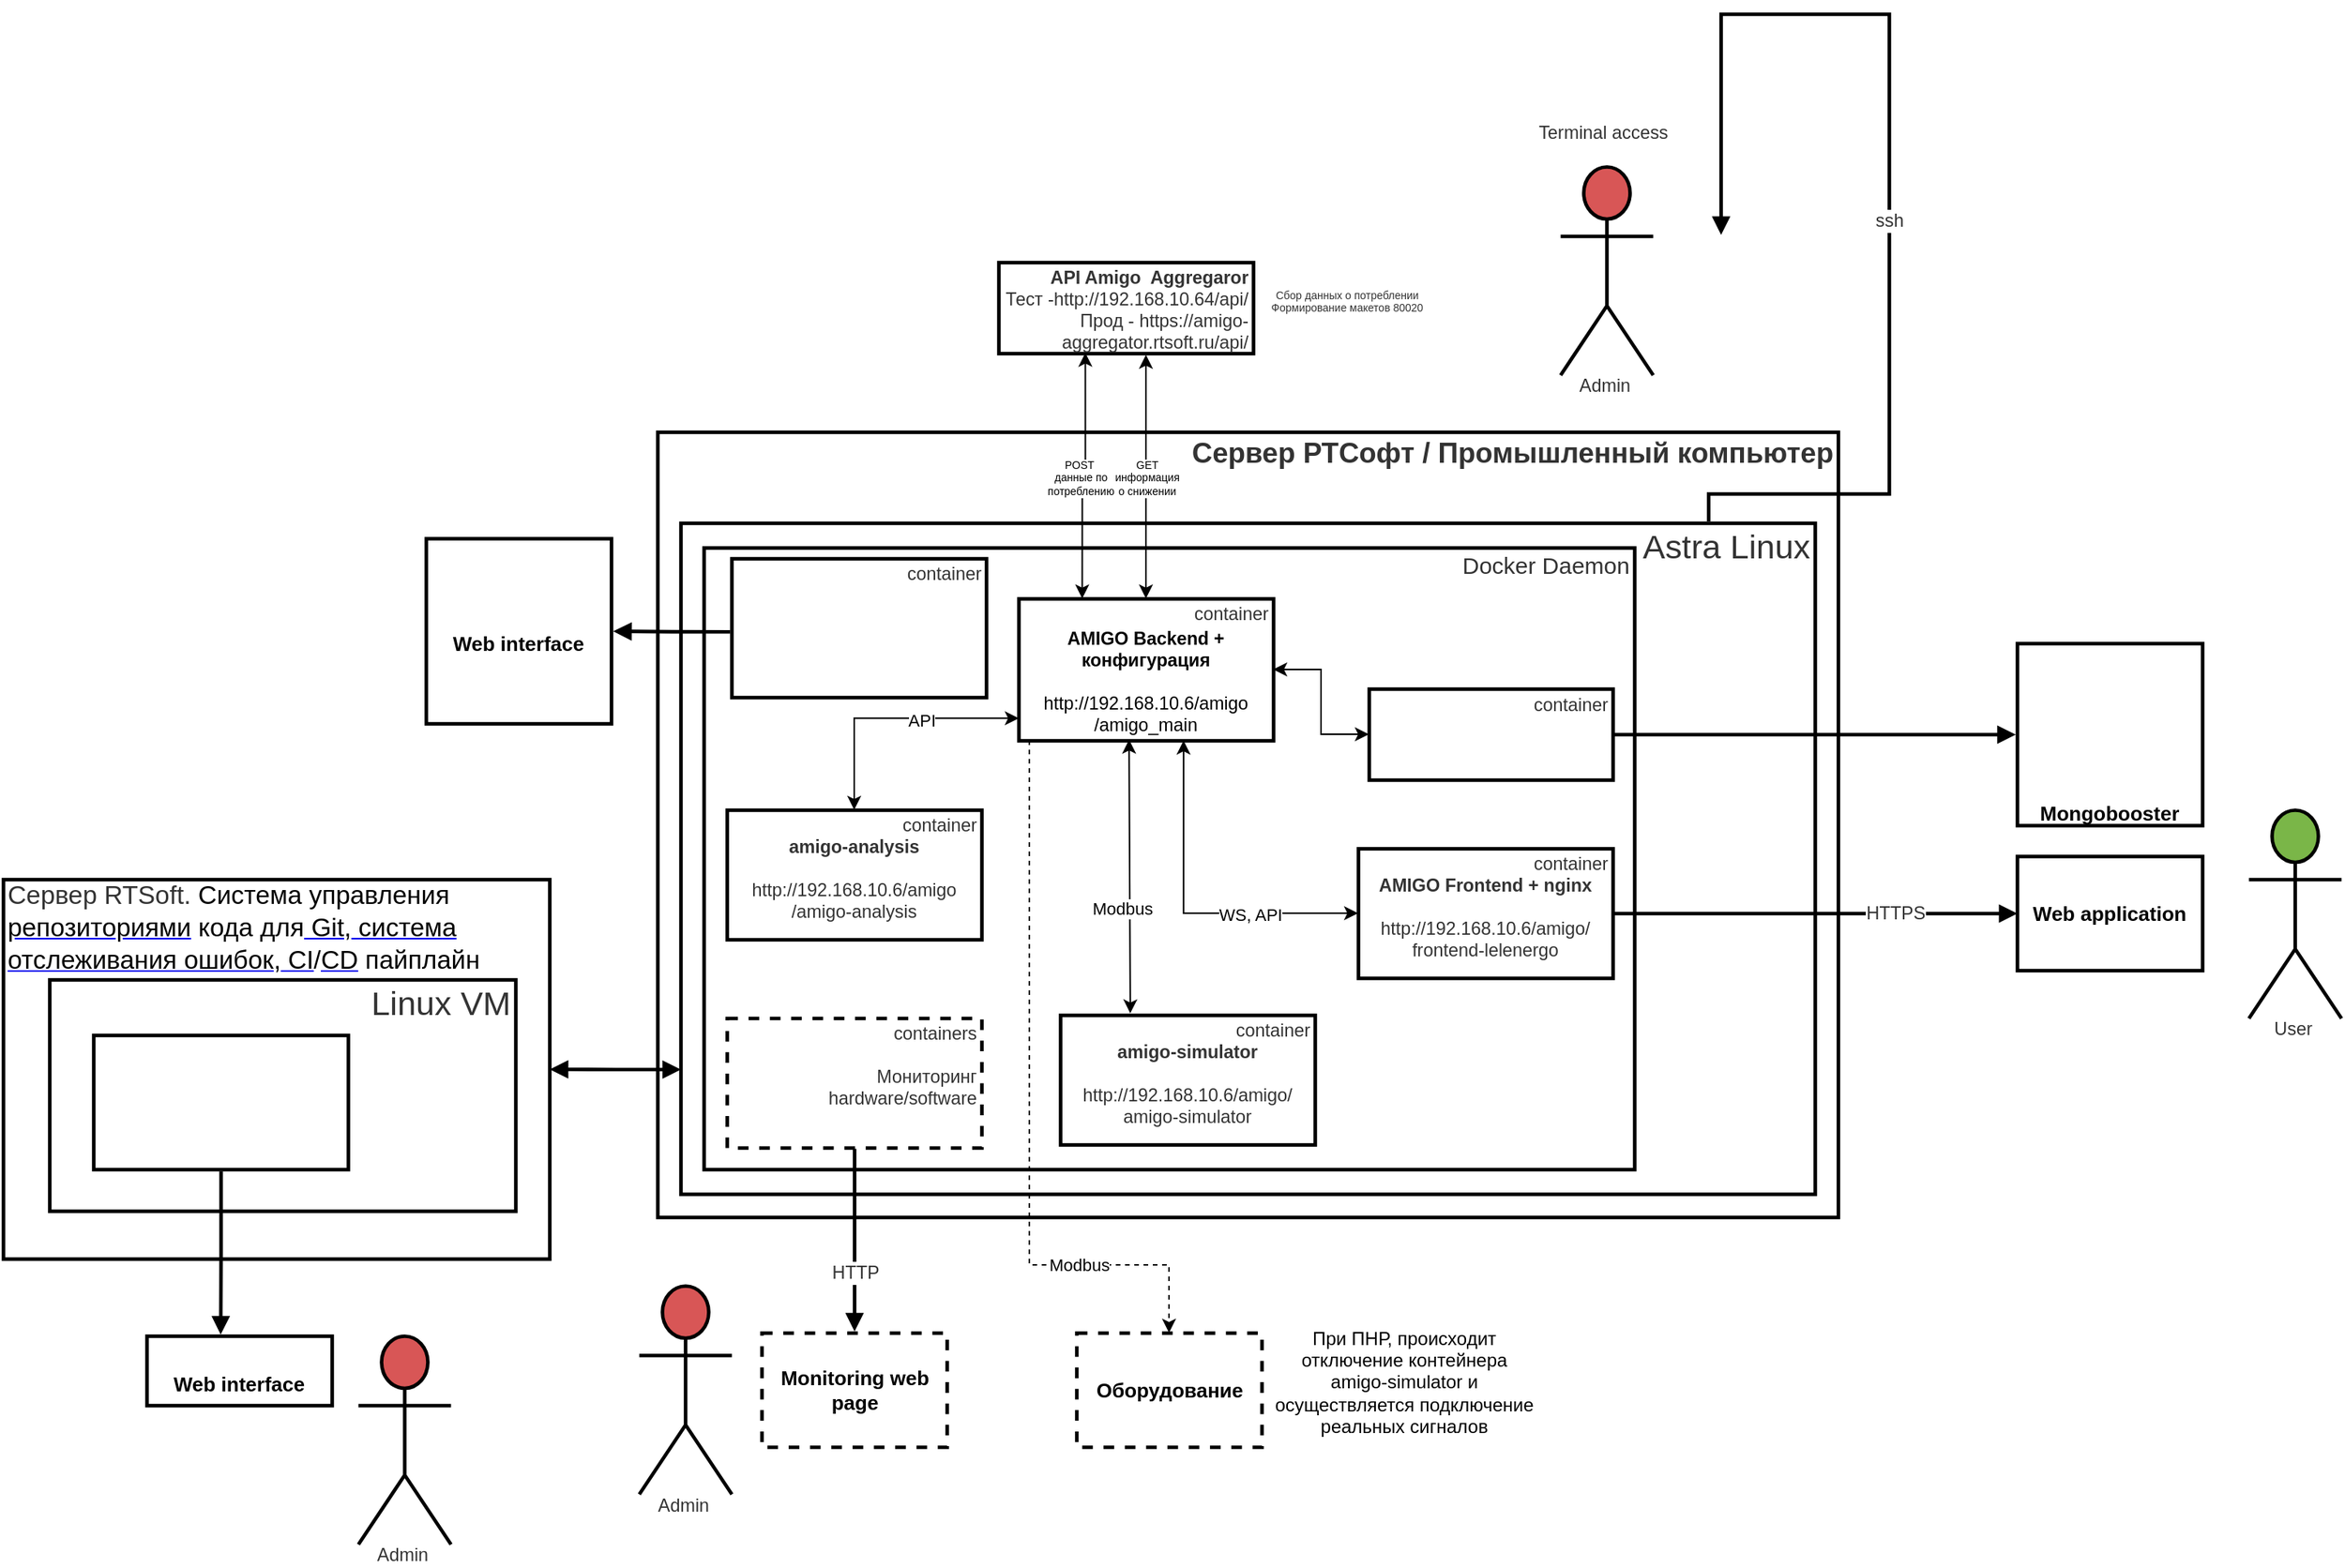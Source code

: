 <mxfile version="21.6.3" type="github">
  <diagram name="Page-1" id="cbzBaKyIph1Sbvg5qICK">
    <mxGraphModel dx="3774" dy="992" grid="1" gridSize="10" guides="1" tooltips="1" connect="1" arrows="1" fold="1" page="1" pageScale="1" pageWidth="850" pageHeight="1100" math="0" shadow="0">
      <root>
        <mxCell id="0" />
        <mxCell id="1" parent="0" />
        <mxCell id="uTGGyNdRmKgwHeYQayd5-1" value="&lt;div style=&quot;display: flex; justify-content: flex-start; text-align: left; align-items: baseline; font-size: 0; line-height: 1.25;margin-top: -2px;&quot;&gt;&lt;span&gt;&lt;span style=&quot;font-size:16.7px;color:#333333;&quot;&gt;Сервер RTSoft. &lt;/span&gt;&lt;span style=&quot;font-size:16.7px;color:#000000;&quot;&gt;&lt;span style=&quot;font-size:16.7px;color:#000000;&quot;&gt;Система управления&lt;/span&gt;&lt;a href=&quot;https://ru.wikipedia.org/wiki/%D0%A0%D0%B5%D0%BF%D0%BE%D0%B7%D0%B8%D1%82%D0%BE%D1%80%D0%B8%D0%B9&quot;&gt;&lt;span style=&quot;font-size:16.7px;color:#000000;&quot;&gt; репозиториями&lt;/span&gt;&lt;/a&gt;&lt;span style=&quot;font-size:16.7px;color:#000000;&quot;&gt; кода для&lt;/span&gt;&lt;a href=&quot;https://ru.wikipedia.org/wiki/Git&quot;&gt;&lt;span style=&quot;font-size:16.7px;color:#000000;&quot;&gt; Git&lt;/span&gt;&lt;/a&gt;&lt;span style=&quot;font-size:16.7px;color:#000000;&quot;&gt;,&lt;/span&gt;&lt;a href=&quot;https://ru.wikipedia.org/wiki/%D0%A1%D0%B8%D1%81%D1%82%D0%B5%D0%BC%D0%B0_%D0%BE%D1%82%D1%81%D0%BB%D0%B5%D0%B6%D0%B8%D0%B2%D0%B0%D0%BD%D0%B8%D1%8F_%D0%BE%D1%88%D0%B8%D0%B1%D0%BE%D0%BA&quot;&gt;&lt;span style=&quot;font-size:16.7px;color:#000000;&quot;&gt; систем&lt;/span&gt;&lt;/a&gt;&lt;a href=&quot;https://ru.wikipedia.org/wiki/%D0%A1%D0%B8%D1%81%D1%82%D0%B5%D0%BC%D0%B0_%D0%BE%D1%82%D1%81%D0%BB%D0%B5%D0%B6%D0%B8%D0%B2%D0%B0%D0%BD%D0%B8%D1%8F_%D0%BE%D1%88%D0%B8%D0%B1%D0%BE%D0%BA&quot;&gt;&lt;span style=&quot;font-size:16.7px;color:#000000;&quot;&gt;а&lt;/span&gt;&lt;/a&gt;&lt;a href=&quot;https://ru.wikipedia.org/wiki/%D0%A1%D0%B8%D1%81%D1%82%D0%B5%D0%BC%D0%B0_%D0%BE%D1%82%D1%81%D0%BB%D0%B5%D0%B6%D0%B8%D0%B2%D0%B0%D0%BD%D0%B8%D1%8F_%D0%BE%D1%88%D0%B8%D0%B1%D0%BE%D0%BA&quot;&gt;&lt;span style=&quot;font-size:16.7px;color:#000000;&quot;&gt; отслеживания ошибок&lt;/span&gt;&lt;/a&gt;&lt;span style=&quot;font-size:16.7px;color:#000000;&quot;&gt;,&lt;/span&gt;&lt;a href=&quot;https://ru.wikipedia.org/wiki/%D0%9D%D0%B5%D0%BF%D1%80%D0%B5%D1%80%D1%8B%D0%B2%D0%BD%D0%B0%D1%8F_%D0%B8%D0%BD%D1%82%D0%B5%D0%B3%D1%80%D0%B0%D1%86%D0%B8%D1%8F&quot;&gt;&lt;span style=&quot;font-size:16.7px;color:#000000;&quot;&gt; CI&lt;/span&gt;&lt;/a&gt;&lt;span style=&quot;font-size:16.7px;color:#000000;&quot;&gt;/&lt;/span&gt;&lt;a href=&quot;https://ru.wikipedia.org/wiki/%D0%9D%D0%B5%D0%BF%D1%80%D0%B5%D1%80%D1%8B%D0%B2%D0%BD%D0%B0%D1%8F_%D0%B4%D0%BE%D1%81%D1%82%D0%B0%D0%B2%D0%BA%D0%B0&quot;&gt;&lt;span style=&quot;font-size:16.7px;color:#000000;&quot;&gt;CD&lt;/span&gt;&lt;/a&gt; пайплайн&lt;/span&gt;&lt;/span&gt;&lt;/div&gt;" style="html=1;overflow=block;blockSpacing=1;whiteSpace=wrap;fontSize=13;spacing=3.8;verticalAlign=top;strokeOpacity=100;fillOpacity=100;fillColor=#ffffff;strokeWidth=2.3;lucidId=wxG7bDNwmzTm;" vertex="1" parent="1">
          <mxGeometry x="-1015" y="630" width="354" height="246" as="geometry" />
        </mxCell>
        <mxCell id="uTGGyNdRmKgwHeYQayd5-2" value="Linux VM" style="html=1;overflow=block;blockSpacing=1;whiteSpace=wrap;fontSize=21.7;fontColor=#333333;align=right;spacing=3.8;verticalAlign=top;strokeOpacity=100;fillOpacity=100;fillColor=#ffffff;strokeWidth=2.3;lucidId=VwG7SJPnVazq;" vertex="1" parent="1">
          <mxGeometry x="-985" y="695" width="302" height="150" as="geometry" />
        </mxCell>
        <mxCell id="uTGGyNdRmKgwHeYQayd5-3" value="&lt;b&gt;Сервер РТСофт / Промышленный компьютер&lt;/b&gt;" style="html=1;overflow=block;blockSpacing=1;whiteSpace=wrap;fontSize=18.3;fontColor=#333333;align=right;spacing=3.8;verticalAlign=top;strokeOpacity=100;fillOpacity=100;fillColor=#ffffff;strokeWidth=2.3;lucidId=NWNsLQBkYInX;" vertex="1" parent="1">
          <mxGeometry x="-591" y="340" width="765" height="509" as="geometry" />
        </mxCell>
        <mxCell id="uTGGyNdRmKgwHeYQayd5-4" value="Astra Linux" style="html=1;overflow=block;blockSpacing=1;whiteSpace=wrap;fontSize=21.7;fontColor=#333333;align=right;spacing=3.8;verticalAlign=top;strokeOpacity=100;fillOpacity=100;fillColor=#ffffff;strokeWidth=2.3;lucidId=dXNsU.M60c~a;" vertex="1" parent="1">
          <mxGeometry x="-576" y="399" width="735" height="435" as="geometry" />
        </mxCell>
        <mxCell id="uTGGyNdRmKgwHeYQayd5-6" value="Docker Daemon" style="html=1;overflow=block;blockSpacing=1;whiteSpace=wrap;fontSize=15;fontColor=#333333;align=right;spacing=3.8;verticalAlign=top;strokeOpacity=100;fillOpacity=100;fillColor=#ffffff;strokeWidth=2.3;lucidId=bYNsBepRkyOs;" vertex="1" parent="1">
          <mxGeometry x="-561" y="415" width="603" height="403" as="geometry" />
        </mxCell>
        <mxCell id="uTGGyNdRmKgwHeYQayd5-7" value="" style="html=1;overflow=block;blockSpacing=1;whiteSpace=wrap;shape=image;fontSize=13;spacing=0;strokeColor=none;strokeOpacity=100;strokeWidth=0;image=https://images.app.lucidchart.com/images/1ac84bc6-f7e9-4e8e-999f-66368d8fee9f/content;imageAspect=0;lucidId=xYNs_tCioq9I;" vertex="1" parent="1">
          <mxGeometry x="-58" y="435" width="94" height="24" as="geometry" />
        </mxCell>
        <mxCell id="uTGGyNdRmKgwHeYQayd5-73" style="edgeStyle=orthogonalEdgeStyle;rounded=0;orthogonalLoop=1;jettySize=auto;html=1;entryX=0.648;entryY=1.001;entryDx=0;entryDy=0;startArrow=classic;startFill=1;entryPerimeter=0;" edge="1" parent="1" source="uTGGyNdRmKgwHeYQayd5-8" target="uTGGyNdRmKgwHeYQayd5-67">
          <mxGeometry relative="1" as="geometry">
            <Array as="points">
              <mxPoint x="-250" y="652" />
            </Array>
          </mxGeometry>
        </mxCell>
        <mxCell id="uTGGyNdRmKgwHeYQayd5-74" value="WS, API" style="edgeLabel;html=1;align=center;verticalAlign=middle;resizable=0;points=[];" vertex="1" connectable="0" parent="uTGGyNdRmKgwHeYQayd5-73">
          <mxGeometry x="0.002" y="-2" relative="1" as="geometry">
            <mxPoint x="42" y="3" as="offset" />
          </mxGeometry>
        </mxCell>
        <mxCell id="uTGGyNdRmKgwHeYQayd5-8" value="container&lt;br&gt;&lt;div style=&quot;text-align: center;&quot;&gt;&lt;span style=&quot;background-color: initial;&quot;&gt;&lt;b&gt;AMIGO Frontend + nginx&lt;/b&gt;&lt;/span&gt;&lt;/div&gt;&lt;div style=&quot;text-align: center;&quot;&gt;&lt;span style=&quot;background-color: initial;&quot;&gt;&lt;br&gt;&lt;/span&gt;&lt;/div&gt;&lt;div style=&quot;text-align: center;&quot;&gt;&lt;span style=&quot;background-color: initial;&quot;&gt;http://192.168.10.6/amigo/&lt;/span&gt;&lt;/div&gt;&lt;div style=&quot;text-align: center;&quot;&gt;&lt;span style=&quot;background-color: initial;&quot;&gt;frontend-lelenergo&lt;br&gt;&lt;/span&gt;&lt;/div&gt;" style="html=1;overflow=block;blockSpacing=1;whiteSpace=wrap;fontSize=11.7;fontColor=#333333;align=right;spacing=3.8;verticalAlign=top;strokeOpacity=100;fillOpacity=100;fillColor=#ffffff;strokeWidth=2.3;lucidId=.ZNsZsHuAFoC;" vertex="1" parent="1">
          <mxGeometry x="-137" y="610" width="165" height="84" as="geometry" />
        </mxCell>
        <mxCell id="uTGGyNdRmKgwHeYQayd5-10" value="containers&lt;br&gt;&lt;br&gt;Мониторинг hardware/software" style="html=1;overflow=block;blockSpacing=1;whiteSpace=wrap;fontSize=11.7;fontColor=#333333;align=right;spacing=3.8;verticalAlign=top;strokeOpacity=100;fillOpacity=100;fillColor=#ffffff;strokeWidth=2.3;lucidId=F0Nsuqpqv4tn;dashed=1;" vertex="1" parent="1">
          <mxGeometry x="-546" y="720" width="165" height="84" as="geometry" />
        </mxCell>
        <mxCell id="uTGGyNdRmKgwHeYQayd5-17" value="" style="html=1;jettySize=18;whiteSpace=wrap;fontSize=13;strokeOpacity=100;strokeWidth=2.3;rounded=1;arcSize=0;edgeStyle=orthogonalEdgeStyle;startArrow=none;endArrow=block;endFill=1;exitX=1;exitY=0.5;entryX=0;entryY=0.5;lucidId=BiOsZtZsSBIk;exitDx=0;exitDy=0;entryDx=0;entryDy=0;" edge="1" parent="1" source="uTGGyNdRmKgwHeYQayd5-8" target="uTGGyNdRmKgwHeYQayd5-19">
          <mxGeometry width="100" height="100" relative="1" as="geometry">
            <Array as="points" />
          </mxGeometry>
        </mxCell>
        <mxCell id="uTGGyNdRmKgwHeYQayd5-18" value="HTTPS" style="text;html=1;resizable=0;labelBackgroundColor=default;align=center;verticalAlign=middle;fontColor=#333333;fontSize=11.7;" vertex="1" parent="uTGGyNdRmKgwHeYQayd5-17">
          <mxGeometry x="0.397" relative="1" as="geometry" />
        </mxCell>
        <mxCell id="uTGGyNdRmKgwHeYQayd5-19" value="Web application" style="html=1;overflow=block;blockSpacing=1;align=center;whiteSpace=wrap;fontSize=13;fontStyle=1;spacing=0;strokeOpacity=100;fillOpacity=100;fillColor=#ffffff;strokeWidth=2.3;" vertex="1" parent="1">
          <mxGeometry x="290" y="615" width="120" height="74" as="geometry" />
        </mxCell>
        <mxCell id="uTGGyNdRmKgwHeYQayd5-20" value="User" style="html=1;overflow=block;blockSpacing=1;shape=umlActor;labelPosition=center;verticalLabelPosition=bottom;verticalAlign=top;whiteSpace=nowrap;fontSize=11.7;fontColor=#333333;align=center;spacing=0;strokeOpacity=100;fillOpacity=100;fillColor=#7ab648;strokeWidth=2.3;lucidId=UiOsMToCahsF;" vertex="1" parent="1">
          <mxGeometry x="440" y="585" width="60" height="135" as="geometry" />
        </mxCell>
        <mxCell id="uTGGyNdRmKgwHeYQayd5-21" value="" style="html=1;overflow=block;blockSpacing=1;whiteSpace=wrap;shape=image;fontSize=13;spacing=0;strokeColor=none;strokeOpacity=100;strokeWidth=0;image=https://images.app.lucidchart.com/images/5260f441-3e52-4a52-882c-b87c9dda6873/content;imageAspect=0;lucidId=BjOsG8vt3Nzm;" vertex="1" parent="1">
          <mxGeometry x="-540" y="731" width="60" height="62" as="geometry" />
        </mxCell>
        <mxCell id="uTGGyNdRmKgwHeYQayd5-23" value="Monitoring web page" style="html=1;overflow=block;blockSpacing=1;align=center;whiteSpace=wrap;fontSize=13;fontStyle=1;spacing=0;strokeOpacity=100;fillOpacity=100;fillColor=#ffffff;strokeWidth=2.3;dashed=1;" vertex="1" parent="1">
          <mxGeometry x="-523.5" y="924" width="120" height="74" as="geometry" />
        </mxCell>
        <mxCell id="uTGGyNdRmKgwHeYQayd5-24" value="" style="html=1;jettySize=18;whiteSpace=wrap;fontSize=13;strokeOpacity=100;strokeWidth=2.3;rounded=1;arcSize=0;edgeStyle=orthogonalEdgeStyle;startArrow=none;endArrow=block;endFill=1;exitX=0.5;exitY=1.006;exitPerimeter=0;entryX=0.5;entryY=-0.015;entryPerimeter=0;lucidId=BkOsrwavDdbZ;" edge="1" parent="1" source="uTGGyNdRmKgwHeYQayd5-10" target="uTGGyNdRmKgwHeYQayd5-23">
          <mxGeometry width="100" height="100" relative="1" as="geometry">
            <Array as="points" />
          </mxGeometry>
        </mxCell>
        <mxCell id="uTGGyNdRmKgwHeYQayd5-25" value="HTTP" style="text;html=1;resizable=0;labelBackgroundColor=default;align=center;verticalAlign=middle;fontColor=#333333;fontSize=11.7;" vertex="1" parent="uTGGyNdRmKgwHeYQayd5-24">
          <mxGeometry x="0.364" relative="1" as="geometry" />
        </mxCell>
        <mxCell id="uTGGyNdRmKgwHeYQayd5-31" value="Admin" style="html=1;overflow=block;blockSpacing=1;shape=umlActor;labelPosition=center;verticalLabelPosition=bottom;verticalAlign=top;whiteSpace=nowrap;fontSize=11.7;fontColor=#333333;align=center;spacing=0;strokeOpacity=100;fillOpacity=100;fillColor=#d85656;strokeWidth=2.3;lucidId=bmOscdkiTe4P;" vertex="1" parent="1">
          <mxGeometry x="-603" y="893.5" width="60" height="135" as="geometry" />
        </mxCell>
        <mxCell id="uTGGyNdRmKgwHeYQayd5-40" value="container" style="html=1;overflow=block;blockSpacing=1;whiteSpace=wrap;fontSize=11.7;fontColor=#333333;align=right;spacing=3.8;verticalAlign=top;strokeOpacity=100;fillOpacity=100;fillColor=#ffffff;strokeWidth=2.3;lucidId=B7OsxOQhl9m6;" vertex="1" parent="1">
          <mxGeometry x="-543" y="422" width="165" height="90" as="geometry" />
        </mxCell>
        <mxCell id="uTGGyNdRmKgwHeYQayd5-41" value="" style="html=1;overflow=block;blockSpacing=1;whiteSpace=wrap;shape=image;fontSize=13;spacing=0;strokeColor=none;strokeOpacity=100;strokeWidth=0;image=https://images.app.lucidchart.com/images/7b588eef-c84f-4ed8-bd65-80b832fb49fd/content;imageAspect=0;lucidId=x7Osxaa~HEvV;" vertex="1" parent="1">
          <mxGeometry x="-526" y="448" width="95" height="44" as="geometry" />
        </mxCell>
        <mxCell id="uTGGyNdRmKgwHeYQayd5-42" value="Admin" style="html=1;overflow=block;blockSpacing=1;shape=umlActor;labelPosition=center;verticalLabelPosition=bottom;verticalAlign=top;whiteSpace=nowrap;fontSize=11.7;fontColor=#333333;align=center;spacing=0;strokeOpacity=100;fillOpacity=100;fillColor=#d85656;strokeWidth=2.3;lucidId=Y7OslW_Uk8zC;" vertex="1" parent="1">
          <mxGeometry x="-6" y="168" width="60" height="135" as="geometry" />
        </mxCell>
        <mxCell id="uTGGyNdRmKgwHeYQayd5-43" value="container" style="html=1;overflow=block;blockSpacing=1;whiteSpace=wrap;fontSize=11.7;fontColor=#333333;align=right;spacing=3.8;verticalAlign=top;strokeOpacity=100;fillOpacity=100;fillColor=#ffffff;strokeWidth=2.3;lucidId=h8OsGK1Ffm4r;" vertex="1" parent="1">
          <mxGeometry x="-130" y="506.5" width="158" height="59" as="geometry" />
        </mxCell>
        <mxCell id="uTGGyNdRmKgwHeYQayd5-44" value="" style="html=1;overflow=block;blockSpacing=1;whiteSpace=wrap;shape=image;fontSize=13;spacing=0;strokeColor=none;strokeOpacity=100;strokeWidth=0;image=https://images.app.lucidchart.com/images/1f459688-9b0b-442f-a2e4-e77a2d87ded0/content;imageAspect=0;lucidId=o8OsdDrnvUc.;" vertex="1" parent="1">
          <mxGeometry x="-127" y="516" width="100" height="38" as="geometry" />
        </mxCell>
        <mxCell id="uTGGyNdRmKgwHeYQayd5-45" value="&#xa;Web interface" style="html=1;overflow=block;blockSpacing=1;align=center;whiteSpace=wrap;fontSize=13;fontStyle=1;spacing=0;strokeOpacity=100;fillOpacity=100;fillColor=#ffffff;strokeWidth=2.3;" vertex="1" parent="1">
          <mxGeometry x="-741" y="409" width="120" height="120" as="geometry" />
        </mxCell>
        <mxCell id="uTGGyNdRmKgwHeYQayd5-46" value="" style="html=1;jettySize=18;whiteSpace=wrap;fontSize=13;strokeOpacity=100;strokeWidth=2.3;rounded=1;arcSize=0;edgeStyle=orthogonalEdgeStyle;startArrow=none;endArrow=block;endFill=1;exitX=-0.007;exitY=0.526;exitPerimeter=0;entryX=1.009;entryY=0.5;entryPerimeter=0;lucidId=O8OsRKfLMVOg;" edge="1" parent="1" source="uTGGyNdRmKgwHeYQayd5-40" target="uTGGyNdRmKgwHeYQayd5-45">
          <mxGeometry width="100" height="100" relative="1" as="geometry">
            <Array as="points" />
          </mxGeometry>
        </mxCell>
        <mxCell id="uTGGyNdRmKgwHeYQayd5-47" value="Mongobooster" style="html=1;overflow=block;blockSpacing=1;align=center;whiteSpace=wrap;fontSize=13;fontStyle=1;spacing=0;strokeOpacity=100;fillOpacity=100;fillColor=#ffffff;strokeWidth=2.3;verticalAlign=bottom;" vertex="1" parent="1">
          <mxGeometry x="290" y="477" width="120" height="118" as="geometry" />
        </mxCell>
        <mxCell id="uTGGyNdRmKgwHeYQayd5-48" value="" style="html=1;jettySize=18;whiteSpace=wrap;fontSize=13;strokeOpacity=100;strokeWidth=2.3;rounded=1;arcSize=0;edgeStyle=orthogonalEdgeStyle;startArrow=none;endArrow=block;endFill=1;exitX=1;exitY=0.5;entryX=-0.009;entryY=0.5;entryPerimeter=0;lucidId=48Os1mffZyvQ;exitDx=0;exitDy=0;" edge="1" parent="1" source="uTGGyNdRmKgwHeYQayd5-43" target="uTGGyNdRmKgwHeYQayd5-47">
          <mxGeometry width="100" height="100" relative="1" as="geometry">
            <Array as="points" />
          </mxGeometry>
        </mxCell>
        <mxCell id="uTGGyNdRmKgwHeYQayd5-49" value="" style="html=1;overflow=block;blockSpacing=1;whiteSpace=wrap;shape=image;fontSize=13;spacing=0;strokeColor=none;strokeOpacity=100;strokeWidth=0;image=https://images.app.lucidchart.com/images/c4f0a037-eaa7-4c69-a787-3872b605da51/content;imageAspect=0;lucidId=N9Os92izhEdo;" vertex="1" parent="1">
          <mxGeometry x="309" y="482" width="82" height="75" as="geometry" />
        </mxCell>
        <mxCell id="uTGGyNdRmKgwHeYQayd5-50" value="" style="html=1;overflow=block;blockSpacing=1;whiteSpace=wrap;shape=image;fontSize=13;spacing=0;strokeColor=none;strokeOpacity=100;strokeWidth=0;image=https://images.app.lucidchart.com/images/7b588eef-c84f-4ed8-bd65-80b832fb49fd/content;imageAspect=0;lucidId=09Oso.JJnyDl;" vertex="1" parent="1">
          <mxGeometry x="-728" y="422" width="95" height="44" as="geometry" />
        </mxCell>
        <mxCell id="uTGGyNdRmKgwHeYQayd5-51" value="" style="html=1;overflow=block;blockSpacing=1;whiteSpace=wrap;shape=image;fontSize=13;spacing=0;strokeColor=none;strokeOpacity=100;strokeWidth=0;image=https://images.app.lucidchart.com/images/bfa62034-4141-4b36-b26c-5c9ec3dd72a1/content;imageAspect=0;lucidId=G_OsyK_6VpMu;" vertex="1" parent="1">
          <mxGeometry x="64" y="212" width="68" height="68" as="geometry" />
        </mxCell>
        <mxCell id="uTGGyNdRmKgwHeYQayd5-52" value="" style="html=1;jettySize=18;whiteSpace=wrap;fontSize=13;strokeOpacity=100;strokeWidth=2.3;rounded=1;arcSize=0;edgeStyle=orthogonalEdgeStyle;startArrow=none;endArrow=block;endFill=1;exitX=0.906;exitY=-0.003;exitPerimeter=0;entryX=0.486;entryY=0;entryPerimeter=0;lucidId=S_OsrM-VQwkT;" edge="1" parent="1" source="uTGGyNdRmKgwHeYQayd5-4" target="uTGGyNdRmKgwHeYQayd5-51">
          <mxGeometry width="100" height="100" relative="1" as="geometry">
            <Array as="points">
              <mxPoint x="90" y="380" />
              <mxPoint x="207" y="380" />
              <mxPoint x="207" y="69" />
              <mxPoint x="98" y="69" />
            </Array>
          </mxGeometry>
        </mxCell>
        <mxCell id="uTGGyNdRmKgwHeYQayd5-53" value="ssh" style="text;html=1;resizable=0;labelBackgroundColor=default;align=center;verticalAlign=middle;fontColor=#333333;fontSize=11.7;" vertex="1" parent="uTGGyNdRmKgwHeYQayd5-52">
          <mxGeometry x="-0.105" relative="1" as="geometry" />
        </mxCell>
        <mxCell id="uTGGyNdRmKgwHeYQayd5-54" value="Terminal access" style="html=1;overflow=block;blockSpacing=1;whiteSpace=wrap;fontSize=11.7;fontColor=#333333;align=center;spacing=3.8;strokeOpacity=0;fillOpacity=0;fillColor=#ffffff;strokeWidth=2.3;lucidId=3_OsRgyrOZTw;" vertex="1" parent="1">
          <mxGeometry x="-68" y="123" width="180" height="45" as="geometry" />
        </mxCell>
        <mxCell id="uTGGyNdRmKgwHeYQayd5-57" value="" style="html=1;overflow=block;blockSpacing=1;whiteSpace=wrap;fontSize=13;align=right;spacing=3.8;verticalAlign=top;strokeOpacity=100;fillOpacity=100;fillColor=#ffffff;strokeWidth=2.3;lucidId=kvG7zU1Vbf7M;" vertex="1" parent="1">
          <mxGeometry x="-956.5" y="731" width="165" height="87" as="geometry" />
        </mxCell>
        <mxCell id="uTGGyNdRmKgwHeYQayd5-59" value="" style="html=1;overflow=block;blockSpacing=1;whiteSpace=wrap;shape=image;fontSize=13;spacing=0;strokeColor=none;strokeOpacity=100;strokeWidth=0;image=https://images.lucid.app/images/5f2dbfde-59ed-4124-9216-830f0c95cc7c/content;imageAspect=0;lucidId=yAG7tjvZQRl6;" vertex="1" parent="1">
          <mxGeometry x="-945.5" y="765" width="154" height="31" as="geometry" />
        </mxCell>
        <mxCell id="uTGGyNdRmKgwHeYQayd5-61" value="" style="html=1;jettySize=18;whiteSpace=wrap;fontSize=13;strokeOpacity=100;strokeWidth=2.3;rounded=1;arcSize=0;edgeStyle=orthogonalEdgeStyle;startArrow=block;startFill=1;endArrow=block;endFill=1;exitX=0;exitY=0.814;exitPerimeter=0;entryX=1;entryY=0.5;lucidId=7DG7rt3E.VyO;exitDx=0;exitDy=0;entryDx=0;entryDy=0;" edge="1" parent="1" source="uTGGyNdRmKgwHeYQayd5-4" target="uTGGyNdRmKgwHeYQayd5-1">
          <mxGeometry width="100" height="100" relative="1" as="geometry">
            <Array as="points" />
            <mxPoint x="-1.607" y="818.403" as="sourcePoint" />
          </mxGeometry>
        </mxCell>
        <mxCell id="uTGGyNdRmKgwHeYQayd5-62" value="&#xa;Web interface" style="html=1;overflow=block;blockSpacing=1;align=center;whiteSpace=wrap;fontSize=13;fontStyle=1;spacing=0;strokeOpacity=100;fillOpacity=100;fillColor=#ffffff;strokeWidth=2.3;" vertex="1" parent="1">
          <mxGeometry x="-922" y="926" width="120" height="45" as="geometry" />
        </mxCell>
        <mxCell id="uTGGyNdRmKgwHeYQayd5-64" value="" style="html=1;jettySize=18;whiteSpace=wrap;fontSize=13;strokeOpacity=100;strokeWidth=2.3;rounded=1;arcSize=0;edgeStyle=orthogonalEdgeStyle;startArrow=none;endArrow=block;endFill=1;exitX=0.5;exitY=1.013;exitPerimeter=0;entryX=0.398;entryY=-0.025;entryPerimeter=0;lucidId=_FG7gH6jn6ZU;" edge="1" parent="1" source="uTGGyNdRmKgwHeYQayd5-57" target="uTGGyNdRmKgwHeYQayd5-62">
          <mxGeometry width="100" height="100" relative="1" as="geometry">
            <Array as="points" />
          </mxGeometry>
        </mxCell>
        <mxCell id="uTGGyNdRmKgwHeYQayd5-66" value="Admin" style="html=1;overflow=block;blockSpacing=1;shape=umlActor;labelPosition=center;verticalLabelPosition=bottom;verticalAlign=top;whiteSpace=nowrap;fontSize=11.7;fontColor=#333333;align=center;spacing=0;strokeOpacity=100;fillOpacity=100;fillColor=#d85656;strokeWidth=2.3;lucidId=XOG7.xyotTMy;" vertex="1" parent="1">
          <mxGeometry x="-785" y="926" width="60" height="135" as="geometry" />
        </mxCell>
        <mxCell id="uTGGyNdRmKgwHeYQayd5-72" style="edgeStyle=orthogonalEdgeStyle;rounded=0;orthogonalLoop=1;jettySize=auto;html=1;entryX=0;entryY=0.5;entryDx=0;entryDy=0;startArrow=classic;startFill=1;" edge="1" parent="1" source="uTGGyNdRmKgwHeYQayd5-67" target="uTGGyNdRmKgwHeYQayd5-43">
          <mxGeometry relative="1" as="geometry" />
        </mxCell>
        <mxCell id="uTGGyNdRmKgwHeYQayd5-80" style="edgeStyle=orthogonalEdgeStyle;rounded=0;orthogonalLoop=1;jettySize=auto;html=1;entryX=0.5;entryY=0;entryDx=0;entryDy=0;dashed=1;" edge="1" parent="1" source="uTGGyNdRmKgwHeYQayd5-67" target="uTGGyNdRmKgwHeYQayd5-79">
          <mxGeometry relative="1" as="geometry">
            <Array as="points">
              <mxPoint x="-350" y="880" />
              <mxPoint x="-259" y="880" />
            </Array>
          </mxGeometry>
        </mxCell>
        <mxCell id="uTGGyNdRmKgwHeYQayd5-81" value="Modbus" style="edgeLabel;html=1;align=center;verticalAlign=middle;resizable=0;points=[];" vertex="1" connectable="0" parent="uTGGyNdRmKgwHeYQayd5-80">
          <mxGeometry x="0.569" relative="1" as="geometry">
            <mxPoint as="offset" />
          </mxGeometry>
        </mxCell>
        <mxCell id="uTGGyNdRmKgwHeYQayd5-95" style="edgeStyle=orthogonalEdgeStyle;rounded=0;orthogonalLoop=1;jettySize=auto;html=1;entryX=0.579;entryY=1.017;entryDx=0;entryDy=0;entryPerimeter=0;startArrow=classic;startFill=1;" edge="1" parent="1" source="uTGGyNdRmKgwHeYQayd5-67" target="uTGGyNdRmKgwHeYQayd5-89">
          <mxGeometry relative="1" as="geometry" />
        </mxCell>
        <mxCell id="uTGGyNdRmKgwHeYQayd5-97" value="GET&lt;br style=&quot;border-color: var(--border-color); font-size: 7px;&quot;&gt;&lt;span style=&quot;font-size: 7px;&quot;&gt;информация&lt;/span&gt;&lt;br style=&quot;border-color: var(--border-color); font-size: 7px;&quot;&gt;&lt;span style=&quot;font-size: 7px;&quot;&gt;о снижении&lt;/span&gt;" style="edgeLabel;html=1;align=center;verticalAlign=middle;resizable=0;points=[];fontSize=7;" vertex="1" connectable="0" parent="uTGGyNdRmKgwHeYQayd5-95">
          <mxGeometry x="0.79" y="-1" relative="1" as="geometry">
            <mxPoint x="-1" y="63" as="offset" />
          </mxGeometry>
        </mxCell>
        <mxCell id="uTGGyNdRmKgwHeYQayd5-67" value="container" style="html=1;overflow=block;blockSpacing=1;whiteSpace=wrap;fontSize=11.7;fontColor=#333333;align=right;spacing=3.8;verticalAlign=top;strokeOpacity=100;fillOpacity=100;fillColor=#ffffff;strokeWidth=2.3;lucidId=MUG7.P1o7qeu;" vertex="1" parent="1">
          <mxGeometry x="-357" y="448" width="165" height="92" as="geometry" />
        </mxCell>
        <mxCell id="uTGGyNdRmKgwHeYQayd5-69" value="&lt;b&gt;AMIGO Backend + конфигурация&lt;/b&gt;&lt;br&gt;&lt;br&gt;http://192.168.10.6/amigo&lt;br&gt;/amigo_main" style="html=1;overflow=block;blockSpacing=1;whiteSpace=wrap;fontSize=11.7;fontColor=default;align=center;spacing=0;fillColor=#ffffff;strokeWidth=1.5;strokeColor=none;lucidId=6VG7kUK1dpaE;" vertex="1" parent="1">
          <mxGeometry x="-344" y="466" width="139" height="31" as="geometry" />
        </mxCell>
        <mxCell id="uTGGyNdRmKgwHeYQayd5-77" style="edgeStyle=orthogonalEdgeStyle;rounded=0;orthogonalLoop=1;jettySize=auto;html=1;entryX=0.001;entryY=0.844;entryDx=0;entryDy=0;exitX=0.5;exitY=0;exitDx=0;exitDy=0;startArrow=classic;startFill=1;entryPerimeter=0;" edge="1" parent="1" source="uTGGyNdRmKgwHeYQayd5-75" target="uTGGyNdRmKgwHeYQayd5-67">
          <mxGeometry relative="1" as="geometry" />
        </mxCell>
        <mxCell id="uTGGyNdRmKgwHeYQayd5-78" value="API" style="edgeLabel;html=1;align=center;verticalAlign=middle;resizable=0;points=[];" vertex="1" connectable="0" parent="uTGGyNdRmKgwHeYQayd5-77">
          <mxGeometry x="0.237" y="-1" relative="1" as="geometry">
            <mxPoint as="offset" />
          </mxGeometry>
        </mxCell>
        <mxCell id="uTGGyNdRmKgwHeYQayd5-75" value="container&lt;br&gt;&lt;div style=&quot;text-align: center;&quot;&gt;&lt;b&gt;amigo-analysis&lt;/b&gt;&lt;/div&gt;&lt;div style=&quot;text-align: center;&quot;&gt;&lt;b&gt;&lt;br&gt;&lt;/b&gt;&lt;/div&gt;&lt;div style=&quot;text-align: center;&quot;&gt;http://192.168.10.6/amigo&lt;/div&gt;&lt;div style=&quot;text-align: center;&quot;&gt;/amigo-analysis&lt;br&gt;&lt;/div&gt;" style="html=1;overflow=block;blockSpacing=1;whiteSpace=wrap;fontSize=11.7;fontColor=#333333;align=right;spacing=3.8;verticalAlign=top;strokeOpacity=100;fillOpacity=100;fillColor=#ffffff;strokeWidth=2.3;lucidId=.ZNsZsHuAFoC;" vertex="1" parent="1">
          <mxGeometry x="-546" y="585" width="165" height="84" as="geometry" />
        </mxCell>
        <mxCell id="uTGGyNdRmKgwHeYQayd5-82" style="edgeStyle=orthogonalEdgeStyle;rounded=0;orthogonalLoop=1;jettySize=auto;html=1;entryX=0.434;entryY=0.995;entryDx=0;entryDy=0;entryPerimeter=0;exitX=0.275;exitY=-0.013;exitDx=0;exitDy=0;startArrow=classic;startFill=1;exitPerimeter=0;" edge="1" parent="1" source="uTGGyNdRmKgwHeYQayd5-76" target="uTGGyNdRmKgwHeYQayd5-67">
          <mxGeometry relative="1" as="geometry">
            <Array as="points">
              <mxPoint x="-285" y="710" />
              <mxPoint x="-285" y="710" />
              <mxPoint x="-285" y="629" />
              <mxPoint x="-285" y="629" />
            </Array>
          </mxGeometry>
        </mxCell>
        <mxCell id="uTGGyNdRmKgwHeYQayd5-83" value="Modbus" style="edgeLabel;html=1;align=center;verticalAlign=middle;resizable=0;points=[];" vertex="1" connectable="0" parent="uTGGyNdRmKgwHeYQayd5-82">
          <mxGeometry x="-0.501" relative="1" as="geometry">
            <mxPoint x="-5" y="-24" as="offset" />
          </mxGeometry>
        </mxCell>
        <mxCell id="uTGGyNdRmKgwHeYQayd5-76" value="container&lt;br&gt;&lt;div style=&quot;text-align: center;&quot;&gt;&lt;b&gt;amigo-simulator&lt;/b&gt;&lt;/div&gt;&lt;div style=&quot;text-align: center;&quot;&gt;&lt;b&gt;&lt;br&gt;&lt;/b&gt;&lt;/div&gt;&lt;div style=&quot;text-align: center;&quot;&gt;http://192.168.10.6/amigo/&lt;/div&gt;&lt;div style=&quot;text-align: center;&quot;&gt;amigo-simulator&lt;br&gt;&lt;/div&gt;" style="html=1;overflow=block;blockSpacing=1;whiteSpace=wrap;fontSize=11.7;fontColor=#333333;align=right;spacing=3.8;verticalAlign=top;strokeOpacity=100;fillOpacity=100;fillColor=#ffffff;strokeWidth=2.3;lucidId=.ZNsZsHuAFoC;" vertex="1" parent="1">
          <mxGeometry x="-330" y="718" width="165" height="84" as="geometry" />
        </mxCell>
        <mxCell id="uTGGyNdRmKgwHeYQayd5-79" value="Оборудование" style="html=1;overflow=block;blockSpacing=1;align=center;whiteSpace=wrap;fontSize=13;fontStyle=1;spacing=0;strokeOpacity=100;fillOpacity=100;fillColor=#ffffff;strokeWidth=2.3;dashed=1;" vertex="1" parent="1">
          <mxGeometry x="-319.5" y="924" width="120" height="74" as="geometry" />
        </mxCell>
        <mxCell id="uTGGyNdRmKgwHeYQayd5-85" value="При ПНР, происходит отключение контейнера amigo-simulator и осуществляется подключение реальных сигналов" style="text;html=1;strokeColor=none;fillColor=none;align=center;verticalAlign=middle;whiteSpace=wrap;rounded=0;" vertex="1" parent="1">
          <mxGeometry x="-192" y="941" width="170" height="30" as="geometry" />
        </mxCell>
        <mxCell id="uTGGyNdRmKgwHeYQayd5-93" style="edgeStyle=orthogonalEdgeStyle;rounded=0;orthogonalLoop=1;jettySize=auto;html=1;entryX=0.25;entryY=0;entryDx=0;entryDy=0;exitX=0.341;exitY=0.995;exitDx=0;exitDy=0;exitPerimeter=0;startArrow=classic;startFill=1;" edge="1" parent="1" source="uTGGyNdRmKgwHeYQayd5-89" target="uTGGyNdRmKgwHeYQayd5-67">
          <mxGeometry relative="1" as="geometry" />
        </mxCell>
        <mxCell id="uTGGyNdRmKgwHeYQayd5-94" value="POST&amp;nbsp;&lt;br style=&quot;font-size: 7px;&quot;&gt;данные по &lt;br style=&quot;font-size: 7px;&quot;&gt;потреблению" style="edgeLabel;html=1;align=center;verticalAlign=middle;resizable=0;points=[];fontSize=7;" vertex="1" connectable="0" parent="uTGGyNdRmKgwHeYQayd5-93">
          <mxGeometry x="-0.719" y="1" relative="1" as="geometry">
            <mxPoint x="-5" y="59" as="offset" />
          </mxGeometry>
        </mxCell>
        <mxCell id="uTGGyNdRmKgwHeYQayd5-89" value="&lt;b&gt;API Amigo&amp;nbsp; Aggregaror&lt;br&gt;&lt;/b&gt;Тест -http://192.168.10.64/api/&lt;br&gt;Прод - https://amigo-aggregator.rtsoft.ru/api/" style="html=1;overflow=block;blockSpacing=1;whiteSpace=wrap;fontSize=11.7;fontColor=#333333;align=right;spacing=3.8;verticalAlign=top;strokeOpacity=100;fillOpacity=100;fillColor=#ffffff;strokeWidth=2.3;lucidId=h8OsGK1Ffm4r;" vertex="1" parent="1">
          <mxGeometry x="-370" y="230" width="165" height="59" as="geometry" />
        </mxCell>
        <mxCell id="uTGGyNdRmKgwHeYQayd5-91" value="Сбор данных о потреблении&lt;br style=&quot;font-size: 7px;&quot;&gt;Формирование макетов 80020" style="html=1;overflow=block;blockSpacing=1;whiteSpace=wrap;fontSize=7;fontColor=#333333;align=center;spacing=3.8;strokeOpacity=0;fillOpacity=0;fillColor=#ffffff;strokeWidth=2.3;lucidId=3_OsRgyrOZTw;" vertex="1" parent="1">
          <mxGeometry x="-205" y="244.25" width="122" height="18.5" as="geometry" />
        </mxCell>
      </root>
    </mxGraphModel>
  </diagram>
</mxfile>
